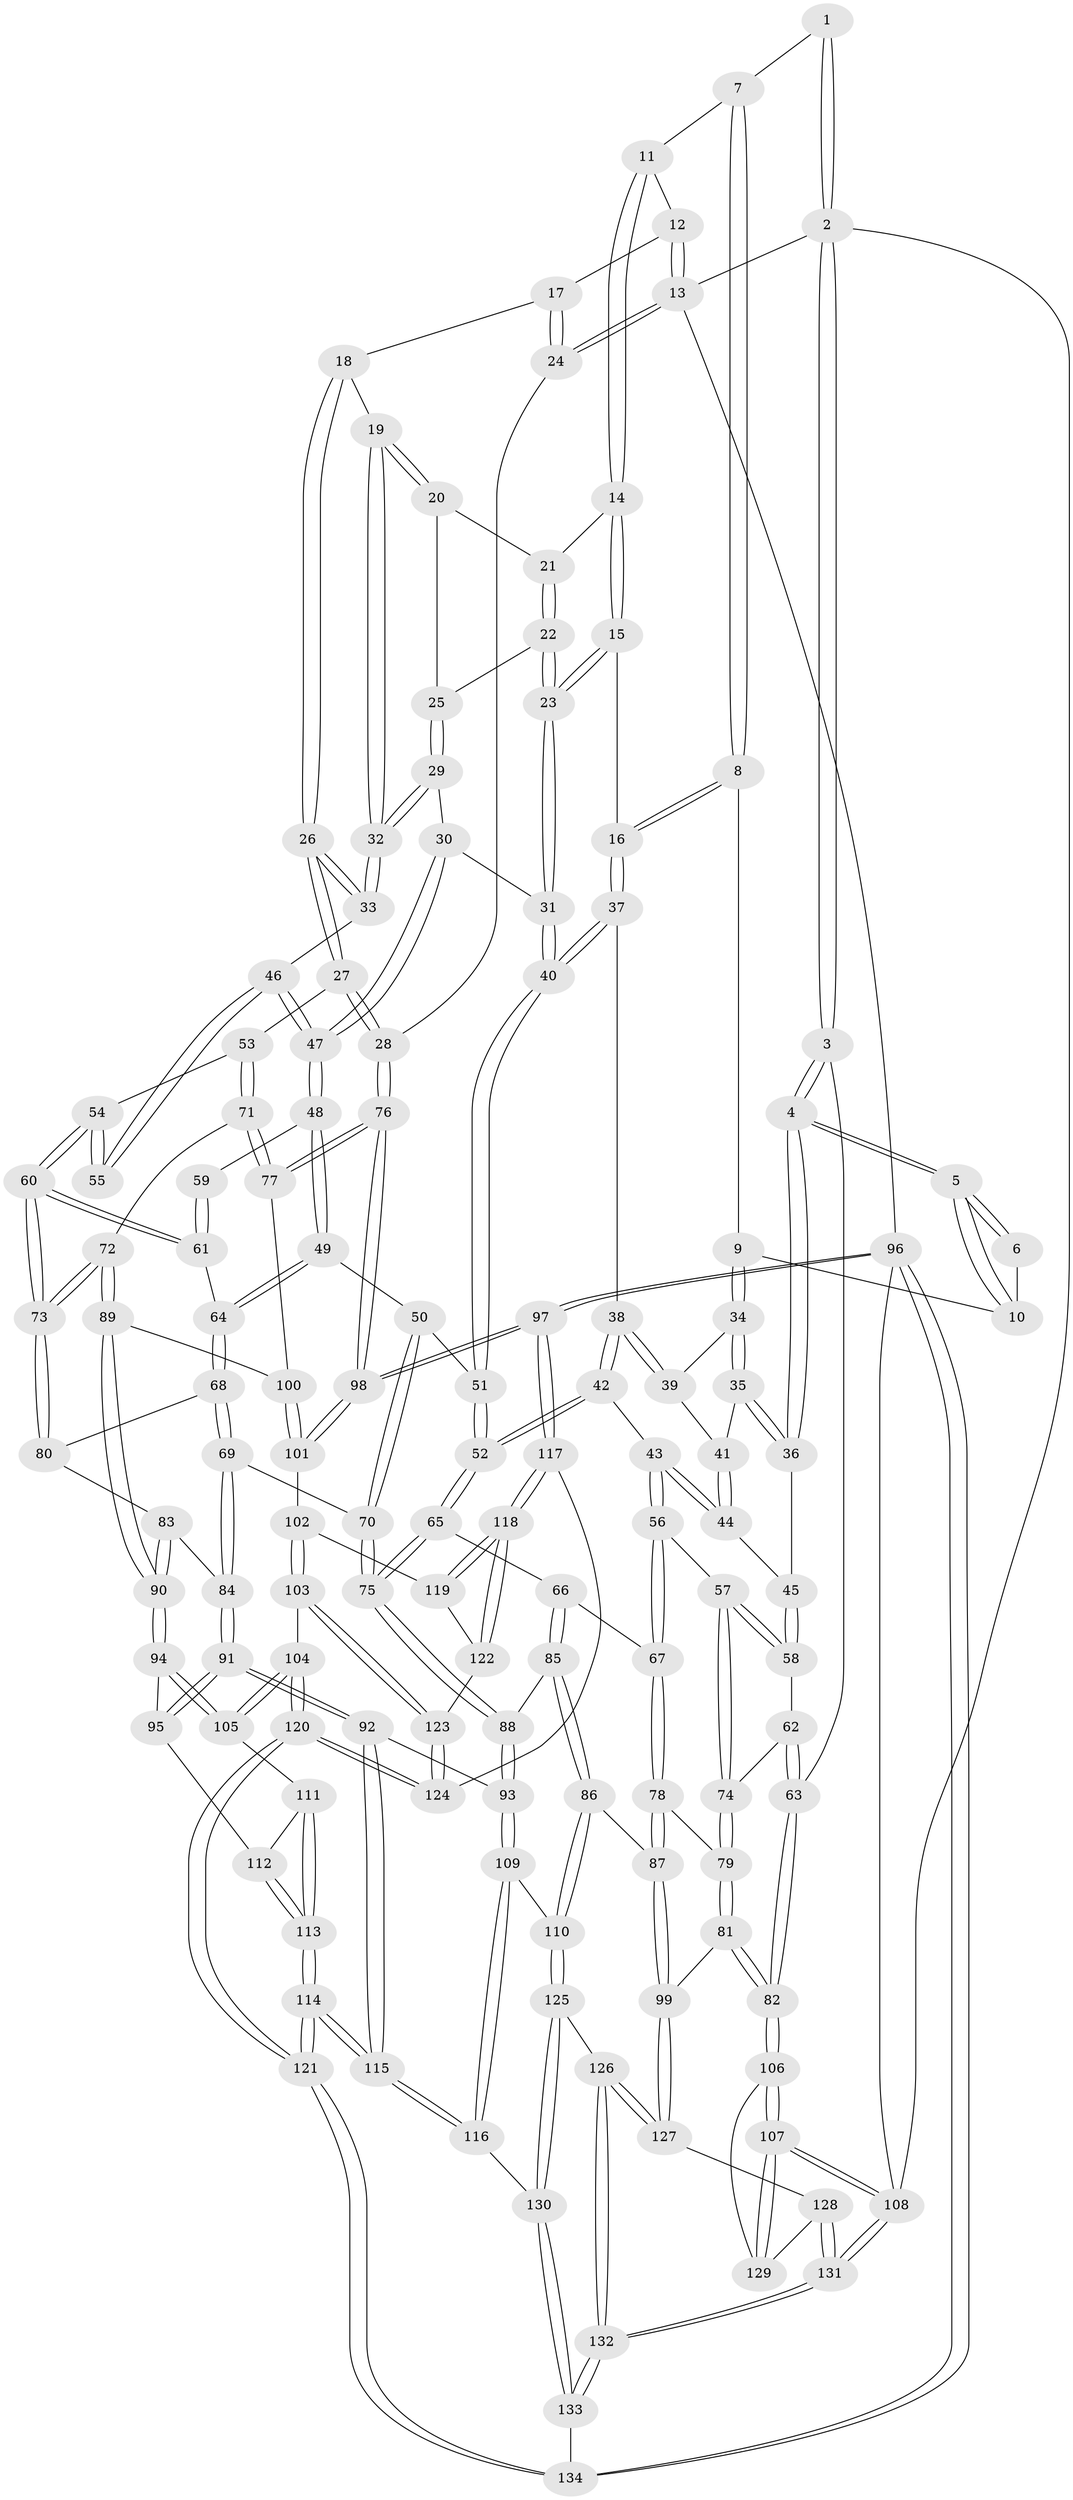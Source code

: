 // Generated by graph-tools (version 1.1) at 2025/12/02/27/25 16:12:00]
// undirected, 134 vertices, 332 edges
graph export_dot {
graph [start="1"]
  node [color=gray90,style=filled];
  1 [pos="+0.3599207940494569+0"];
  2 [pos="+0+0"];
  3 [pos="+0+0.20842085876525632"];
  4 [pos="+0+0.20897027933697962"];
  5 [pos="+0.009535187877126533+0.15151068378634916"];
  6 [pos="+0.13228917883841748+0.06286155938963632"];
  7 [pos="+0.39581334480307245+0"];
  8 [pos="+0.32235577960217887+0.034963405241778586"];
  9 [pos="+0.2595572235835095+0.12519155817721575"];
  10 [pos="+0.21983599928362513+0.12774928465867577"];
  11 [pos="+0.4435130627408133+0"];
  12 [pos="+0.7079278451211962+0"];
  13 [pos="+1+0"];
  14 [pos="+0.4549819426087814+0"];
  15 [pos="+0.4821843659684989+0.19499931243923224"];
  16 [pos="+0.38491861924849147+0.21333955136123664"];
  17 [pos="+0.7383743815249558+0"];
  18 [pos="+0.7535955277336054+0.015613267758502764"];
  19 [pos="+0.7143236882799512+0.11116891358230861"];
  20 [pos="+0.6191413428125545+0.16218002444156396"];
  21 [pos="+0.5677887172756316+0.14597471830098757"];
  22 [pos="+0.5706120019340899+0.1828922341719322"];
  23 [pos="+0.49101966145496734+0.212430608025038"];
  24 [pos="+1+0.2191201314432902"];
  25 [pos="+0.5920400485538412+0.19668430577160342"];
  26 [pos="+0.9659060220341553+0.27503353334941144"];
  27 [pos="+1+0.3065648107902566"];
  28 [pos="+1+0.3123792925405018"];
  29 [pos="+0.6029699916277904+0.23305767370808905"];
  30 [pos="+0.515436125053474+0.2563787570460592"];
  31 [pos="+0.49762244503511105+0.25135788707236767"];
  32 [pos="+0.6865814407108712+0.2754640102761819"];
  33 [pos="+0.6867791450382473+0.2761242150046497"];
  34 [pos="+0.2559703851675065+0.16406521466177523"];
  35 [pos="+0.09321157780126228+0.2344783263565802"];
  36 [pos="+0+0.2597144155945722"];
  37 [pos="+0.3561349892865374+0.29849372739959185"];
  38 [pos="+0.3511397508278238+0.3000172242101709"];
  39 [pos="+0.2573946840593855+0.19011853699112058"];
  40 [pos="+0.4468123030185393+0.3132347958569228"];
  41 [pos="+0.2312615548037087+0.22615701144482858"];
  42 [pos="+0.2801708342999775+0.3943407296667341"];
  43 [pos="+0.2635804121258732+0.4004347079573472"];
  44 [pos="+0.1893124850115732+0.3297234058281722"];
  45 [pos="+0.1060256568726815+0.31206679974613855"];
  46 [pos="+0.6752388518343184+0.3128606209028928"];
  47 [pos="+0.6157765663465286+0.360523813309954"];
  48 [pos="+0.589838807369158+0.4060819985615114"];
  49 [pos="+0.5894620162412252+0.4066341525754201"];
  50 [pos="+0.5512839206349516+0.42305311828533354"];
  51 [pos="+0.4985301090236268+0.42814420831078964"];
  52 [pos="+0.44955316120300953+0.4801221744006872"];
  53 [pos="+0.897605989002367+0.39852596662736894"];
  54 [pos="+0.8100104903079742+0.431811236006567"];
  55 [pos="+0.7445994111135914+0.3861785409646984"];
  56 [pos="+0.24442269892668403+0.4409201492704638"];
  57 [pos="+0.23343174317567275+0.45230227993036176"];
  58 [pos="+0.12755690431672373+0.4421281518055441"];
  59 [pos="+0.699482961905414+0.4234035867003611"];
  60 [pos="+0.7801873488681088+0.47601375532372536"];
  61 [pos="+0.6921329094926372+0.4880028380752615"];
  62 [pos="+0.06622671887464623+0.467971042523816"];
  63 [pos="+0+0.5223766049578449"];
  64 [pos="+0.6741275267071573+0.4934071929128145"];
  65 [pos="+0.4454252756463551+0.5092768167864624"];
  66 [pos="+0.35924713364676564+0.5508395030892822"];
  67 [pos="+0.3395308353982628+0.549756012899979"];
  68 [pos="+0.6607160033783628+0.5428384889791665"];
  69 [pos="+0.6334193206204412+0.5661072172487288"];
  70 [pos="+0.5996520341154977+0.5775107741784198"];
  71 [pos="+0.8867031632350051+0.5723616462304214"];
  72 [pos="+0.8141584935192334+0.6082143477441183"];
  73 [pos="+0.7877136336114561+0.566369468091324"];
  74 [pos="+0.2069539923413799+0.5210441744629476"];
  75 [pos="+0.5154302205579986+0.6616092088737063"];
  76 [pos="+1+0.581934368230036"];
  77 [pos="+1+0.6099959744873594"];
  78 [pos="+0.2639421096230501+0.6091555032131559"];
  79 [pos="+0.20305714446658635+0.5357466050296946"];
  80 [pos="+0.7116221699378553+0.5715505185012949"];
  81 [pos="+0+0.6677038866069823"];
  82 [pos="+0+0.6517472104679841"];
  83 [pos="+0.7059617635054641+0.6081144760649124"];
  84 [pos="+0.6774305469554416+0.6226143525978686"];
  85 [pos="+0.36737358210206217+0.7134361480762756"];
  86 [pos="+0.3161905452803085+0.7447453149383743"];
  87 [pos="+0.2783192449106338+0.7329075711045556"];
  88 [pos="+0.5148698394449894+0.6671289006293056"];
  89 [pos="+0.8050075229150925+0.6671026884950837"];
  90 [pos="+0.7854602199873986+0.6808925214737812"];
  91 [pos="+0.6727353130846242+0.7355930621769003"];
  92 [pos="+0.6359550115852636+0.7453610950235927"];
  93 [pos="+0.5692255848045983+0.7323508639215887"];
  94 [pos="+0.7842885315896848+0.6820737608094783"];
  95 [pos="+0.7009555146621613+0.7350157118471935"];
  96 [pos="+1+1"];
  97 [pos="+1+1"];
  98 [pos="+1+0.7398609054781765"];
  99 [pos="+0.15335172120310286+0.7603524043886174"];
  100 [pos="+0.882789500510209+0.7030881550588922"];
  101 [pos="+0.9086669987492472+0.7572592400939196"];
  102 [pos="+0.8935104374343618+0.802812198532378"];
  103 [pos="+0.8517000093880515+0.8213145725772476"];
  104 [pos="+0.8464772097763492+0.8227573266476993"];
  105 [pos="+0.8365527525388855+0.8177658746761896"];
  106 [pos="+0+0.7431422121415258"];
  107 [pos="+0+1"];
  108 [pos="+0+1"];
  109 [pos="+0.5396825162918829+0.8001877310411815"];
  110 [pos="+0.35667576480019597+0.8492242676100124"];
  111 [pos="+0.7769010730911821+0.8136774767653798"];
  112 [pos="+0.7237030256086222+0.7675234419895911"];
  113 [pos="+0.7312723623801536+0.9944490720702693"];
  114 [pos="+0.7251401465932739+1"];
  115 [pos="+0.6821427192069609+0.9824681509944687"];
  116 [pos="+0.5331061472351984+0.8868701869523065"];
  117 [pos="+1+0.9268948595236864"];
  118 [pos="+1+0.8983051233010426"];
  119 [pos="+0.9125041213973154+0.8241904311044101"];
  120 [pos="+0.7942369411840682+0.9739716670848887"];
  121 [pos="+0.7252379411690812+1"];
  122 [pos="+0.8929065030902501+0.8935870332337903"];
  123 [pos="+0.8887827804103399+0.8959723591329616"];
  124 [pos="+0.8436560588051273+0.9509771921108465"];
  125 [pos="+0.360136940353634+0.884901083941785"];
  126 [pos="+0.19063693655096592+0.9341709899060098"];
  127 [pos="+0.1575629615654182+0.9021911280796941"];
  128 [pos="+0.15347045303741333+0.9044794005322193"];
  129 [pos="+0.10025113903944835+0.9131236851172857"];
  130 [pos="+0.40669676913816427+0.9697976288969993"];
  131 [pos="+0+1"];
  132 [pos="+0.28669664885031265+1"];
  133 [pos="+0.399150962069266+1"];
  134 [pos="+0.7181903600587934+1"];
  1 -- 2;
  1 -- 2;
  1 -- 7;
  2 -- 3;
  2 -- 3;
  2 -- 13;
  2 -- 108;
  3 -- 4;
  3 -- 4;
  3 -- 63;
  4 -- 5;
  4 -- 5;
  4 -- 36;
  4 -- 36;
  5 -- 6;
  5 -- 6;
  5 -- 10;
  5 -- 10;
  6 -- 10;
  7 -- 8;
  7 -- 8;
  7 -- 11;
  8 -- 9;
  8 -- 16;
  8 -- 16;
  9 -- 10;
  9 -- 34;
  9 -- 34;
  11 -- 12;
  11 -- 14;
  11 -- 14;
  12 -- 13;
  12 -- 13;
  12 -- 17;
  13 -- 24;
  13 -- 24;
  13 -- 96;
  14 -- 15;
  14 -- 15;
  14 -- 21;
  15 -- 16;
  15 -- 23;
  15 -- 23;
  16 -- 37;
  16 -- 37;
  17 -- 18;
  17 -- 24;
  17 -- 24;
  18 -- 19;
  18 -- 26;
  18 -- 26;
  19 -- 20;
  19 -- 20;
  19 -- 32;
  19 -- 32;
  20 -- 21;
  20 -- 25;
  21 -- 22;
  21 -- 22;
  22 -- 23;
  22 -- 23;
  22 -- 25;
  23 -- 31;
  23 -- 31;
  24 -- 28;
  25 -- 29;
  25 -- 29;
  26 -- 27;
  26 -- 27;
  26 -- 33;
  26 -- 33;
  27 -- 28;
  27 -- 28;
  27 -- 53;
  28 -- 76;
  28 -- 76;
  29 -- 30;
  29 -- 32;
  29 -- 32;
  30 -- 31;
  30 -- 47;
  30 -- 47;
  31 -- 40;
  31 -- 40;
  32 -- 33;
  32 -- 33;
  33 -- 46;
  34 -- 35;
  34 -- 35;
  34 -- 39;
  35 -- 36;
  35 -- 36;
  35 -- 41;
  36 -- 45;
  37 -- 38;
  37 -- 40;
  37 -- 40;
  38 -- 39;
  38 -- 39;
  38 -- 42;
  38 -- 42;
  39 -- 41;
  40 -- 51;
  40 -- 51;
  41 -- 44;
  41 -- 44;
  42 -- 43;
  42 -- 52;
  42 -- 52;
  43 -- 44;
  43 -- 44;
  43 -- 56;
  43 -- 56;
  44 -- 45;
  45 -- 58;
  45 -- 58;
  46 -- 47;
  46 -- 47;
  46 -- 55;
  46 -- 55;
  47 -- 48;
  47 -- 48;
  48 -- 49;
  48 -- 49;
  48 -- 59;
  49 -- 50;
  49 -- 64;
  49 -- 64;
  50 -- 51;
  50 -- 70;
  50 -- 70;
  51 -- 52;
  51 -- 52;
  52 -- 65;
  52 -- 65;
  53 -- 54;
  53 -- 71;
  53 -- 71;
  54 -- 55;
  54 -- 55;
  54 -- 60;
  54 -- 60;
  56 -- 57;
  56 -- 67;
  56 -- 67;
  57 -- 58;
  57 -- 58;
  57 -- 74;
  57 -- 74;
  58 -- 62;
  59 -- 61;
  59 -- 61;
  60 -- 61;
  60 -- 61;
  60 -- 73;
  60 -- 73;
  61 -- 64;
  62 -- 63;
  62 -- 63;
  62 -- 74;
  63 -- 82;
  63 -- 82;
  64 -- 68;
  64 -- 68;
  65 -- 66;
  65 -- 75;
  65 -- 75;
  66 -- 67;
  66 -- 85;
  66 -- 85;
  67 -- 78;
  67 -- 78;
  68 -- 69;
  68 -- 69;
  68 -- 80;
  69 -- 70;
  69 -- 84;
  69 -- 84;
  70 -- 75;
  70 -- 75;
  71 -- 72;
  71 -- 77;
  71 -- 77;
  72 -- 73;
  72 -- 73;
  72 -- 89;
  72 -- 89;
  73 -- 80;
  73 -- 80;
  74 -- 79;
  74 -- 79;
  75 -- 88;
  75 -- 88;
  76 -- 77;
  76 -- 77;
  76 -- 98;
  76 -- 98;
  77 -- 100;
  78 -- 79;
  78 -- 87;
  78 -- 87;
  79 -- 81;
  79 -- 81;
  80 -- 83;
  81 -- 82;
  81 -- 82;
  81 -- 99;
  82 -- 106;
  82 -- 106;
  83 -- 84;
  83 -- 90;
  83 -- 90;
  84 -- 91;
  84 -- 91;
  85 -- 86;
  85 -- 86;
  85 -- 88;
  86 -- 87;
  86 -- 110;
  86 -- 110;
  87 -- 99;
  87 -- 99;
  88 -- 93;
  88 -- 93;
  89 -- 90;
  89 -- 90;
  89 -- 100;
  90 -- 94;
  90 -- 94;
  91 -- 92;
  91 -- 92;
  91 -- 95;
  91 -- 95;
  92 -- 93;
  92 -- 115;
  92 -- 115;
  93 -- 109;
  93 -- 109;
  94 -- 95;
  94 -- 105;
  94 -- 105;
  95 -- 112;
  96 -- 97;
  96 -- 97;
  96 -- 134;
  96 -- 134;
  96 -- 108;
  97 -- 98;
  97 -- 98;
  97 -- 117;
  97 -- 117;
  98 -- 101;
  98 -- 101;
  99 -- 127;
  99 -- 127;
  100 -- 101;
  100 -- 101;
  101 -- 102;
  102 -- 103;
  102 -- 103;
  102 -- 119;
  103 -- 104;
  103 -- 123;
  103 -- 123;
  104 -- 105;
  104 -- 105;
  104 -- 120;
  104 -- 120;
  105 -- 111;
  106 -- 107;
  106 -- 107;
  106 -- 129;
  107 -- 108;
  107 -- 108;
  107 -- 129;
  107 -- 129;
  108 -- 131;
  108 -- 131;
  109 -- 110;
  109 -- 116;
  109 -- 116;
  110 -- 125;
  110 -- 125;
  111 -- 112;
  111 -- 113;
  111 -- 113;
  112 -- 113;
  112 -- 113;
  113 -- 114;
  113 -- 114;
  114 -- 115;
  114 -- 115;
  114 -- 121;
  114 -- 121;
  115 -- 116;
  115 -- 116;
  116 -- 130;
  117 -- 118;
  117 -- 118;
  117 -- 124;
  118 -- 119;
  118 -- 119;
  118 -- 122;
  118 -- 122;
  119 -- 122;
  120 -- 121;
  120 -- 121;
  120 -- 124;
  120 -- 124;
  121 -- 134;
  121 -- 134;
  122 -- 123;
  123 -- 124;
  123 -- 124;
  125 -- 126;
  125 -- 130;
  125 -- 130;
  126 -- 127;
  126 -- 127;
  126 -- 132;
  126 -- 132;
  127 -- 128;
  128 -- 129;
  128 -- 131;
  128 -- 131;
  130 -- 133;
  130 -- 133;
  131 -- 132;
  131 -- 132;
  132 -- 133;
  132 -- 133;
  133 -- 134;
}
